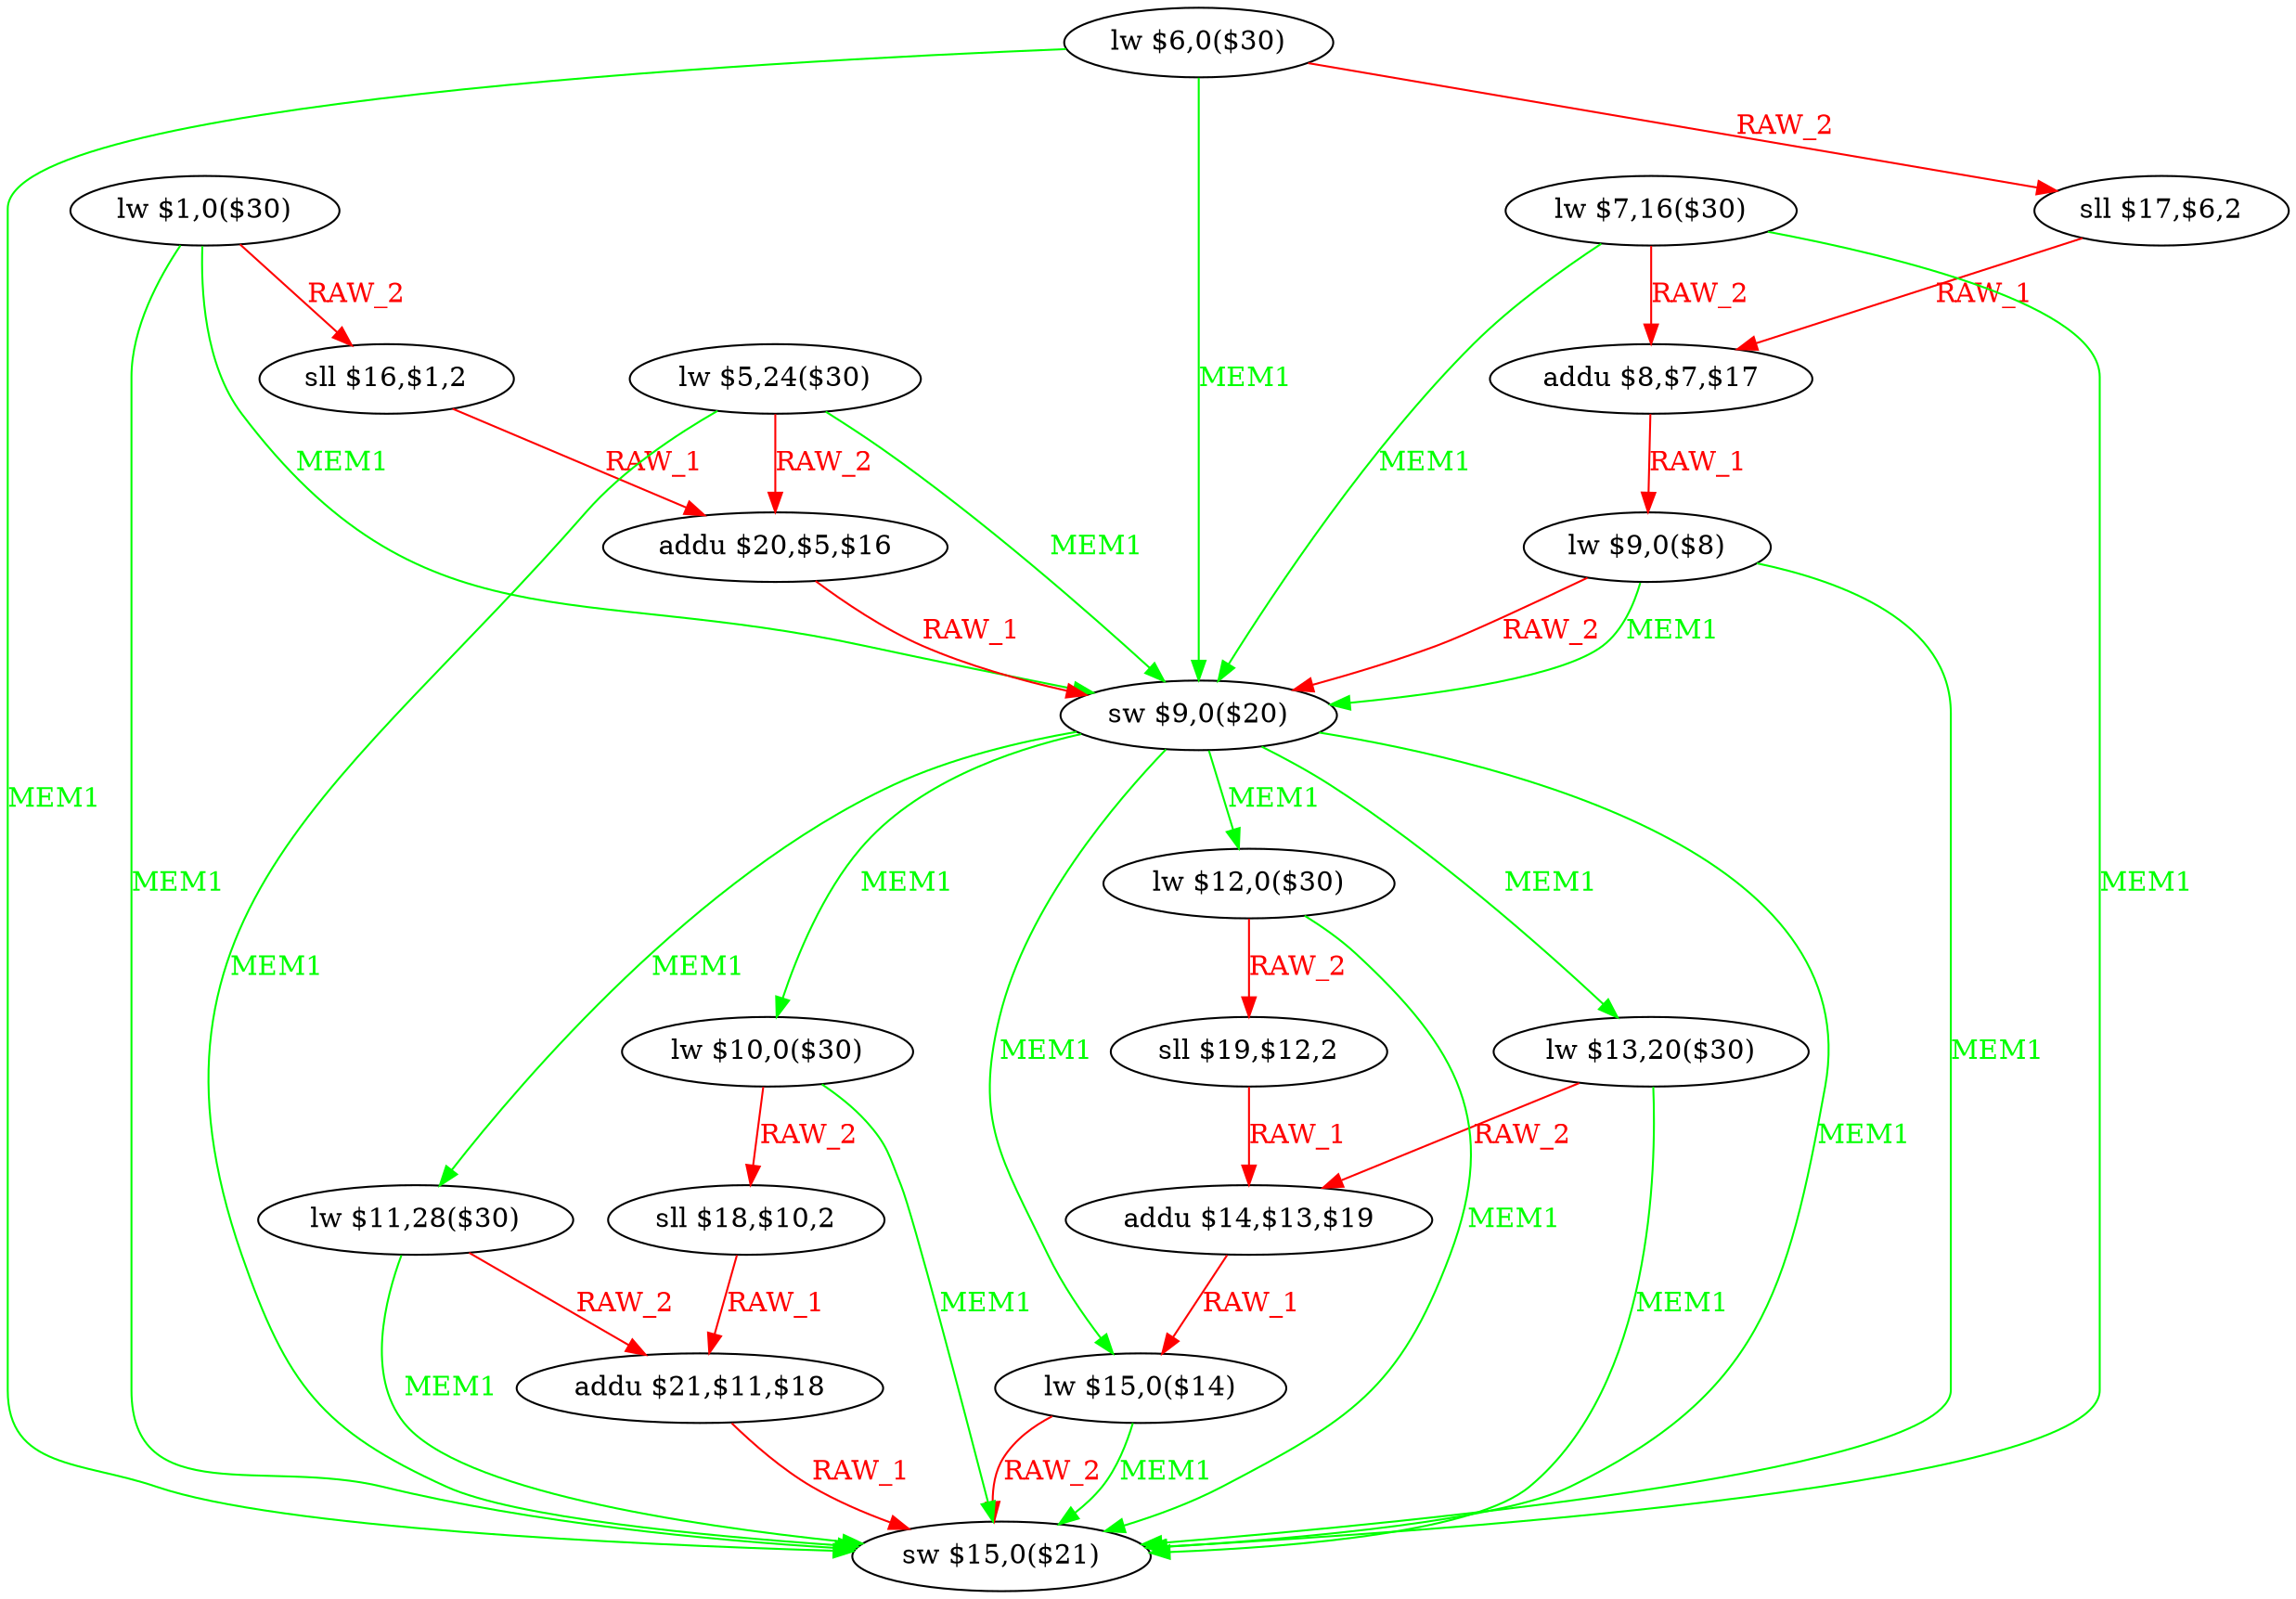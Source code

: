 digraph G1 {
node [shape = ellipse];
i0 [label = "lw $1,0($30)"] ;
i0 ->  i19 [color = green, fontcolor = green, label= "MEM1"];
i0 ->  i9 [color = green, fontcolor = green, label= "MEM1"];
i0 ->  i1 [color = red, fontcolor = red, label= "RAW_2"];
i19 [label = "sw $15,0($21)"] ;
i9 [label = "sw $9,0($20)"] ;
i9 ->  i19 [color = green, fontcolor = green, label= "MEM1"];
i9 ->  i18 [color = green, fontcolor = green, label= "MEM1"];
i9 ->  i16 [color = green, fontcolor = green, label= "MEM1"];
i9 ->  i14 [color = green, fontcolor = green, label= "MEM1"];
i9 ->  i12 [color = green, fontcolor = green, label= "MEM1"];
i9 ->  i10 [color = green, fontcolor = green, label= "MEM1"];
i18 [label = "lw $15,0($14)"] ;
i18 ->  i19 [color = red, fontcolor = red, label= "RAW_2"];
i18 ->  i19 [color = green, fontcolor = green, label= "MEM1"];
i16 [label = "lw $13,20($30)"] ;
i16 ->  i19 [color = green, fontcolor = green, label= "MEM1"];
i16 ->  i17 [color = red, fontcolor = red, label= "RAW_2"];
i17 [label = "addu $14,$13,$19"] ;
i17 ->  i18 [color = red, fontcolor = red, label= "RAW_1"];
i14 [label = "lw $12,0($30)"] ;
i14 ->  i19 [color = green, fontcolor = green, label= "MEM1"];
i14 ->  i15 [color = red, fontcolor = red, label= "RAW_2"];
i15 [label = "sll $19,$12,2"] ;
i15 ->  i17 [color = red, fontcolor = red, label= "RAW_1"];
i12 [label = "lw $11,28($30)"] ;
i12 ->  i19 [color = green, fontcolor = green, label= "MEM1"];
i12 ->  i13 [color = red, fontcolor = red, label= "RAW_2"];
i13 [label = "addu $21,$11,$18"] ;
i13 ->  i19 [color = red, fontcolor = red, label= "RAW_1"];
i10 [label = "lw $10,0($30)"] ;
i10 ->  i19 [color = green, fontcolor = green, label= "MEM1"];
i10 ->  i11 [color = red, fontcolor = red, label= "RAW_2"];
i11 [label = "sll $18,$10,2"] ;
i11 ->  i13 [color = red, fontcolor = red, label= "RAW_1"];
i1 [label = "sll $16,$1,2"] ;
i1 ->  i3 [color = red, fontcolor = red, label= "RAW_1"];
i3 [label = "addu $20,$5,$16"] ;
i3 ->  i9 [color = red, fontcolor = red, label= "RAW_1"];
i2 [label = "lw $5,24($30)"] ;
i2 ->  i19 [color = green, fontcolor = green, label= "MEM1"];
i2 ->  i9 [color = green, fontcolor = green, label= "MEM1"];
i2 ->  i3 [color = red, fontcolor = red, label= "RAW_2"];
i4 [label = "lw $6,0($30)"] ;
i4 ->  i19 [color = green, fontcolor = green, label= "MEM1"];
i4 ->  i9 [color = green, fontcolor = green, label= "MEM1"];
i4 ->  i5 [color = red, fontcolor = red, label= "RAW_2"];
i5 [label = "sll $17,$6,2"] ;
i5 ->  i7 [color = red, fontcolor = red, label= "RAW_1"];
i7 [label = "addu $8,$7,$17"] ;
i7 ->  i8 [color = red, fontcolor = red, label= "RAW_1"];
i8 [label = "lw $9,0($8)"] ;
i8 ->  i19 [color = green, fontcolor = green, label= "MEM1"];
i8 ->  i9 [color = red, fontcolor = red, label= "RAW_2"];
i8 ->  i9 [color = green, fontcolor = green, label= "MEM1"];
i6 [label = "lw $7,16($30)"] ;
i6 ->  i19 [color = green, fontcolor = green, label= "MEM1"];
i6 ->  i9 [color = green, fontcolor = green, label= "MEM1"];
i6 ->  i7 [color = red, fontcolor = red, label= "RAW_2"];
}
